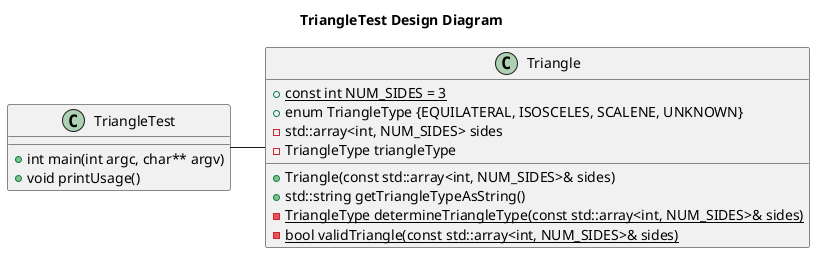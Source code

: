 @startuml TriangleTest Design Diagram

title TriangleTest Design Diagram

class Triangle {
    + {static} const int NUM_SIDES = 3
    + enum TriangleType {EQUILATERAL, ISOSCELES, SCALENE, UNKNOWN}
    - std::array<int, NUM_SIDES> sides
    - TriangleType triangleType
    __
    + Triangle(const std::array<int, NUM_SIDES>& sides)
    + std::string getTriangleTypeAsString()
    - {static} TriangleType determineTriangleType(const std::array<int, NUM_SIDES>& sides)
    - {static} bool validTriangle(const std::array<int, NUM_SIDES>& sides)
}

class TriangleTest {
    __
    + int main(int argc, char** argv)
    + void printUsage()
}

Triangle -left- TriangleTest

@enduml